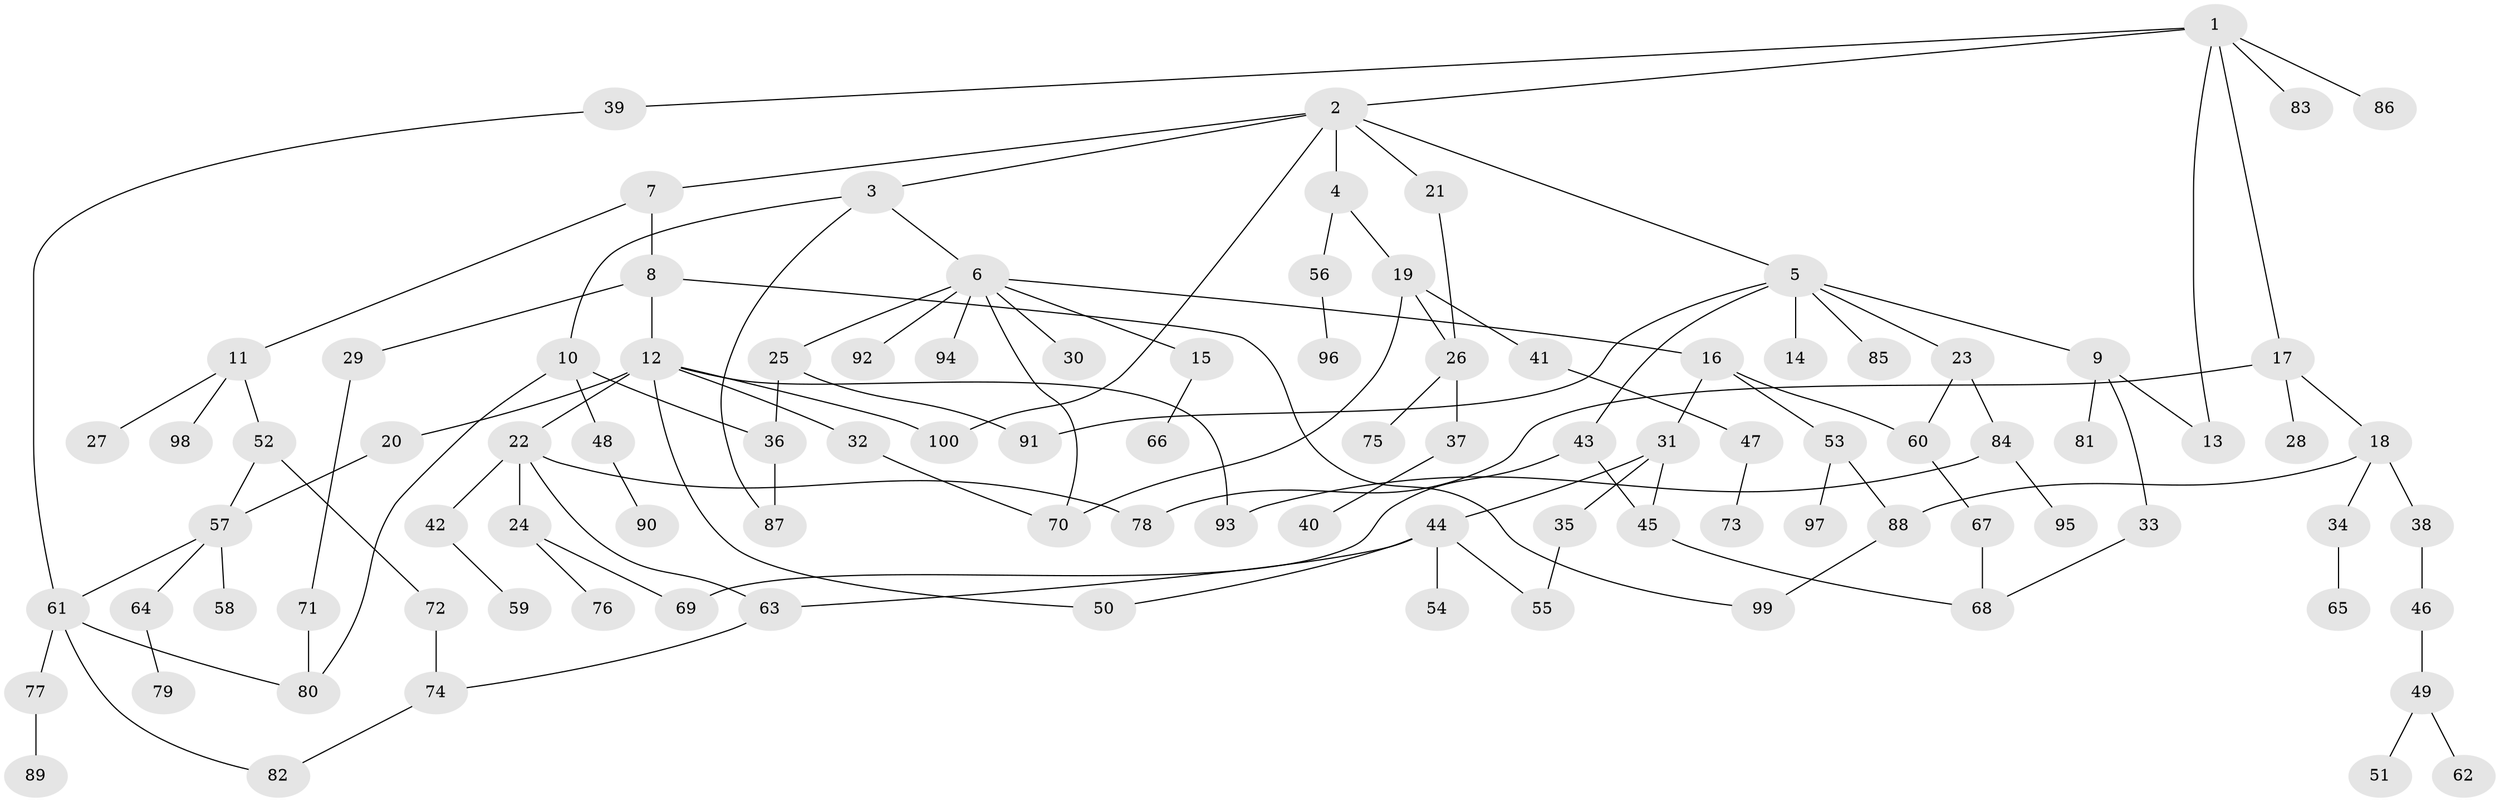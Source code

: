 // Generated by graph-tools (version 1.1) at 2025/54/02/21/25 11:54:43]
// undirected, 100 vertices, 125 edges
graph export_dot {
graph [start="1"]
  node [color=gray90,style=filled];
  1;
  2;
  3;
  4;
  5;
  6;
  7;
  8;
  9;
  10;
  11;
  12;
  13;
  14;
  15;
  16;
  17;
  18;
  19;
  20;
  21;
  22;
  23;
  24;
  25;
  26;
  27;
  28;
  29;
  30;
  31;
  32;
  33;
  34;
  35;
  36;
  37;
  38;
  39;
  40;
  41;
  42;
  43;
  44;
  45;
  46;
  47;
  48;
  49;
  50;
  51;
  52;
  53;
  54;
  55;
  56;
  57;
  58;
  59;
  60;
  61;
  62;
  63;
  64;
  65;
  66;
  67;
  68;
  69;
  70;
  71;
  72;
  73;
  74;
  75;
  76;
  77;
  78;
  79;
  80;
  81;
  82;
  83;
  84;
  85;
  86;
  87;
  88;
  89;
  90;
  91;
  92;
  93;
  94;
  95;
  96;
  97;
  98;
  99;
  100;
  1 -- 2;
  1 -- 17;
  1 -- 39;
  1 -- 83;
  1 -- 86;
  1 -- 13;
  2 -- 3;
  2 -- 4;
  2 -- 5;
  2 -- 7;
  2 -- 21;
  2 -- 100;
  3 -- 6;
  3 -- 10;
  3 -- 87;
  4 -- 19;
  4 -- 56;
  5 -- 9;
  5 -- 14;
  5 -- 23;
  5 -- 43;
  5 -- 85;
  5 -- 91;
  6 -- 15;
  6 -- 16;
  6 -- 25;
  6 -- 30;
  6 -- 70;
  6 -- 92;
  6 -- 94;
  7 -- 8;
  7 -- 11;
  8 -- 12;
  8 -- 29;
  8 -- 99;
  9 -- 13;
  9 -- 33;
  9 -- 81;
  10 -- 48;
  10 -- 80;
  10 -- 36;
  11 -- 27;
  11 -- 52;
  11 -- 98;
  12 -- 20;
  12 -- 22;
  12 -- 32;
  12 -- 50;
  12 -- 93;
  12 -- 100;
  15 -- 66;
  16 -- 31;
  16 -- 53;
  16 -- 60;
  17 -- 18;
  17 -- 28;
  17 -- 78;
  18 -- 34;
  18 -- 38;
  18 -- 88;
  19 -- 41;
  19 -- 70;
  19 -- 26;
  20 -- 57;
  21 -- 26;
  22 -- 24;
  22 -- 42;
  22 -- 63;
  22 -- 78;
  23 -- 84;
  23 -- 60;
  24 -- 69;
  24 -- 76;
  25 -- 36;
  25 -- 91;
  26 -- 37;
  26 -- 75;
  29 -- 71;
  31 -- 35;
  31 -- 44;
  31 -- 45;
  32 -- 70;
  33 -- 68;
  34 -- 65;
  35 -- 55;
  36 -- 87;
  37 -- 40;
  38 -- 46;
  39 -- 61;
  41 -- 47;
  42 -- 59;
  43 -- 45;
  43 -- 69;
  44 -- 54;
  44 -- 55;
  44 -- 50;
  44 -- 63;
  45 -- 68;
  46 -- 49;
  47 -- 73;
  48 -- 90;
  49 -- 51;
  49 -- 62;
  52 -- 72;
  52 -- 57;
  53 -- 88;
  53 -- 97;
  56 -- 96;
  57 -- 58;
  57 -- 61;
  57 -- 64;
  60 -- 67;
  61 -- 77;
  61 -- 82;
  61 -- 80;
  63 -- 74;
  64 -- 79;
  67 -- 68;
  71 -- 80;
  72 -- 74;
  74 -- 82;
  77 -- 89;
  84 -- 95;
  84 -- 93;
  88 -- 99;
}
